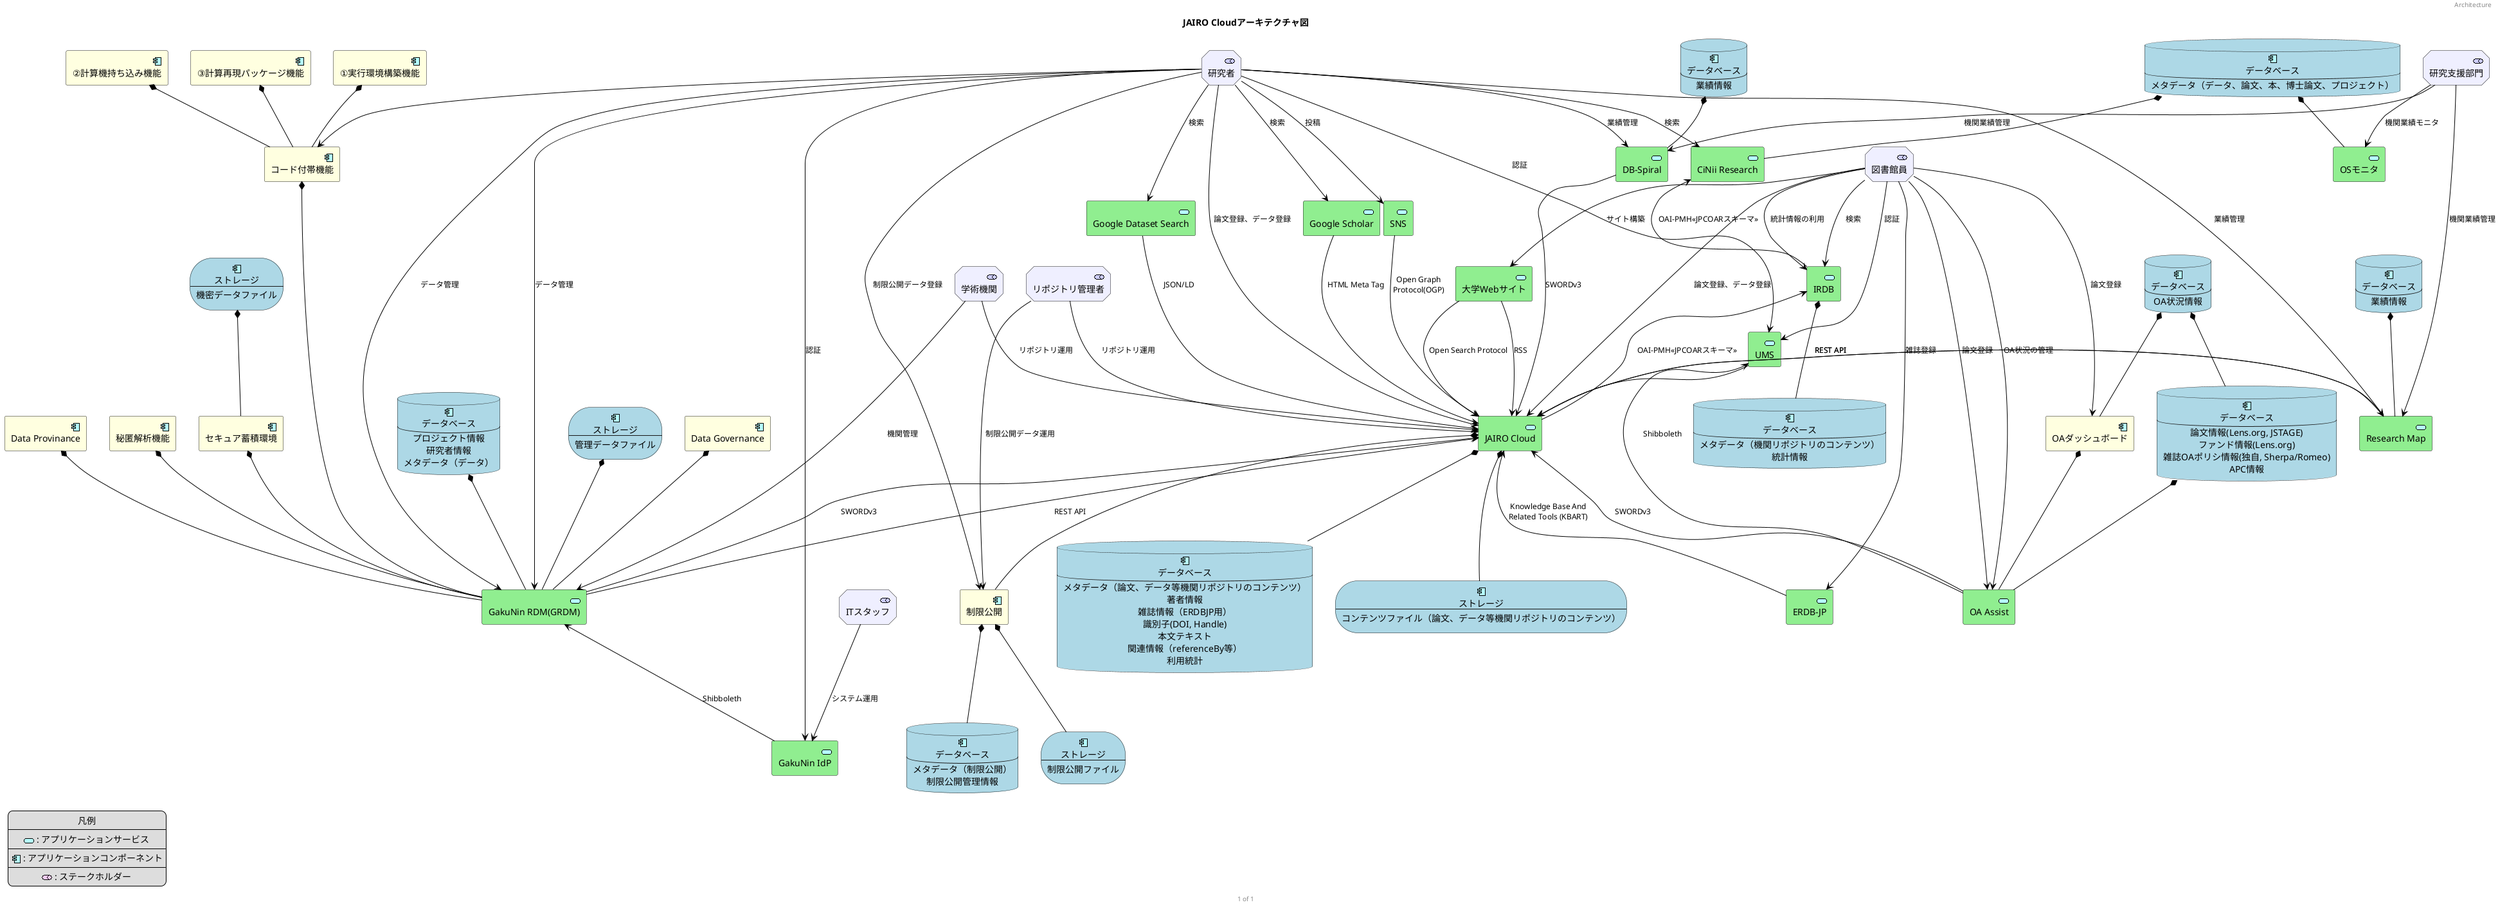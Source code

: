 @startuml

header Architecture
footer 1 of 1
title JAIRO Cloudアーキテクチャ図

!include <archimate/Archimate>

sprite $bProcess jar:archimate/business-process
sprite $aService jar:archimate/application-service
sprite $aComponent jar:archimate/application-component
sprite $aStakeholder jar:archimate/stakeholder-filled

skinparam databaseBackgroundColor LightBlue
skinparam StorageBackgroundColor LightBlue
skinparam rectangle {
    BackgroundColor<<Service>> LightGreen
    BackgroundColor<<Component>> LightYellow
}

Motivation_Stakeholder(AcademicInstitution, "学術機関")
Motivation_Stakeholder(Researcher, "研究者")
Motivation_Stakeholder(Librarian, "図書館員")
Motivation_Stakeholder(ITstaff, "ITスタッフ")
Motivation_Stakeholder(RepositoryManager, "リポジトリ管理者")
Motivation_Stakeholder(ResearchSupportDepartments, "研究支援部門")


rectangle "JAIRO Cloud" as JC <<$aService>> <<Service>>
 
database JCDB <<$aComponent>> [
データベース
----
メタデータ（論文、データ等機関リポジトリのコンテンツ）
著者情報
雑誌情報（ERDBJP用）
識別子(DOI, Handle)
本文テキスト
関連情報（referenceBy等）
利用統計
]

storage JCStorage <<$aComponent>> [
ストレージ
----
コンテンツファイル（論文、データ等機関リポジトリのコンテンツ）
]

Rel_Composition(JC, JCDB)
Rel_Composition(JC, JCStorage)

Librarian --> JC: 論文登録、データ登録
Researcher --> JC: 論文登録、データ登録
AcademicInstitution --> JC: リポジトリ運用

RepositoryManager --> JC: リポジトリ運用

rectangle "制限公開" as RestrictedAccess <<$aComponent>> <<Component>>
Rel_Composition(JC, RestrictedAccess)
database RestrictedAccessDB <<$aComponent>> [
データベース
----
メタデータ（制限公開）
制限公開管理情報
]
storage RestrictedAccessStorage <<$aComponent>> [
ストレージ
----
制限公開ファイル
]
Rel_Composition(RestrictedAccess, RestrictedAccessDB)
Rel_Composition(RestrictedAccess, RestrictedAccessStorage)
Researcher --> RestrictedAccess: 制限公開データ登録
RepositoryManager --> RestrictedAccess: 制限公開データ運用

rectangle "UMS" as UMS <<$aService>> <<Service>>
JC <-left- UMS: Shibboleth
Librarian --> UMS: 認証
Researcher --> UMS: 認証

rectangle "OA Assist" as OA_ASSIST <<$aService>> <<Service>>
database OA_ASSIST_DB <<$aComponent>> [
データベース
----
論文情報(Lens.org, JSTAGE)
ファンド情報(Lens.org)
雑誌OAポリシ情報(独自, Sherpa/Romeo)
APC情報
]
Rel_Composition(OA_ASSIST_DB, OA_ASSIST)
OA_ASSIST -up-> JC: SWORDv3
OA_ASSIST -up-> UMS: Shibboleth
Librarian --> OA_ASSIST: 論文登録

rectangle "OAダッシュボード" as OA_DASHBOARD <<$aComponent>> <<Component>>
database OA_DASHBOARD_DB <<$aComponent>> [
データベース
----
OA状況情報
]
Rel_Composition(OA_DASHBOARD_DB, OA_DASHBOARD)
Rel_Composition(OA_DASHBOARD_DB, OA_ASSIST_DB)
Librarian --> OA_DASHBOARD: 論文登録
Rel_Composition(OA_DASHBOARD, OA_ASSIST)
Librarian --> OA_ASSIST: OA状況の管理

rectangle "GakuNin RDM(GRDM)" as GRDM <<$aService>> <<Service>>
database GRDM_DB <<$aComponent>> [
データベース
----
プロジェクト情報
研究者情報
メタデータ（データ）
]
storage GRDM_Storage <<$aComponent>> [
ストレージ
----
管理データファイル
]
Rel_Composition(GRDM_DB, GRDM)
Rel_Composition(GRDM_Storage, GRDM)
GRDM -up-> JC: SWORDv3
GRDM -up-> JC: REST API
Researcher --> GRDM: データ管理
AcademicInstitution --> GRDM: 機関管理

rectangle "Data Governance" as DG <<$aComponent>> <<Component>>
Rel_Composition(DG, GRDM)

rectangle "Data Provinance" as DPROV <<$aComponent>> <<Component>>
Rel_Composition(DPROV, GRDM)

rectangle "コード付帯機能" as CS <<$aComponent>> <<Component>>
rectangle "①実行環境構築機能" as CS1 <<$aComponent>> <<Component>>
rectangle "②計算機持ち込み機能" as CS2 <<$aComponent>> <<Component>>
rectangle "③計算再現パッケージ機能" as CS3 <<$aComponent>> <<Component>>
Rel_Composition(CS, GRDM)
Rel_Composition(CS1, CS)
Rel_Composition(CS2, CS)
Rel_Composition(CS3, CS)
Researcher --> CS

rectangle "秘匿解析機能" as SC <<$aComponent>> <<Component>>
Rel_Composition(SC, GRDM)

rectangle "セキュア蓄積環境" as SS <<$aComponent>> <<Component>>
Rel_Composition(SS, GRDM)

storage SecureStorage <<$aComponent>> [
    ストレージ
    ----
    機密データファイル
]
Rel_Composition(SecureStorage, SS)


rectangle "GakuNin IdP" as GakuninIdP <<$aService>> <<Service>>
ITstaff --> GakuninIdP: システム運用

GakuninIdP -up-> GRDM: Shibboleth
Researcher --> GakuninIdP: 認証
Researcher --> GRDM: データ管理

rectangle "CiNii Research" as CIR <<$aService>> <<Service>>
database CIRDB <<$aComponent>> [
データベース
----
メタデータ（データ、論文、本、博士論文、プロジェクト）
]
Rel_Composition(CIRDB, CIR)
Researcher --> CIR: 検索

rectangle "OSモニタ" as OSMON <<$aService>> <<Service>>
Rel_Composition(CIRDB, OSMON)
ResearchSupportDepartments --> OSMON: 機関業績モニタ

rectangle "Google Scholar" as GOOGLE_SCHOLAR <<$aService>> <<Service>>
rectangle "Google Dataset Search" as GOOGLE_DATASET <<$aService>> <<Service>>
GOOGLE_SCHOLAR -down-> JC: HTML Meta Tag
GOOGLE_DATASET -down-> JC: JSON/LD
Researcher --> GOOGLE_SCHOLAR: 検索
Researcher --> GOOGLE_DATASET: 検索


rectangle "IRDB" as IRDB <<$aService>> <<Service>>
database IRDBDB <<$aComponent>> [
データベース
----
メタデータ（機関リポジトリのコンテンツ）
統計情報
]
Rel_Composition(IRDB, IRDBDB)
IRDB -up-> CIR: OAI-PMH<<JPCOARスキーマ>>
JC -up-> IRDB: OAI-PMH<<JPCOARスキーマ>>
Librarian --> IRDB: 検索
Librarian --> IRDB: 統計情報の利用

rectangle "ERDB-JP" as ERDBJP <<$aService>> <<Service>>
ERDBJP -up-> JC: Knowledge Base And Related Tools (KBART)
Librarian --> ERDBJP: 雑誌登録

rectangle "SNS" as SNS <<$aService>> <<Service>>
SNS -down-> JC: Open Graph Protocol(OGP)
Researcher --> SNS: 投稿

rectangle "大学Webサイト" as UNIV_WEB <<$aService>> <<Service>>
UNIV_WEB -down-> JC: Open Search Protocol
UNIV_WEB -down-> JC: RSS
Librarian --> UNIV_WEB: サイト構築

rectangle "DB-Spiral" as DBSPIRAL <<$aService>> <<Service>>
database DBSPIRALDB <<$aComponent>> [
データベース
----
業績情報
]
Rel_Composition(DBSPIRALDB, DBSPIRAL)
DBSPIRAL -right-> JC: SWORDv3
Researcher --> DBSPIRAL: 業績管理
ResearchSupportDepartments --> DBSPIRAL: 機関業績管理

rectangle "Research Map" as RMAP <<$aService>> <<Service>>
database RMAPDB <<$aComponent>> [
データベース
----
業績情報
]
Rel_Composition(RMAPDB, RMAP)
JC -left-> RMAP: REST API
RMAP -left-> JC: REST API
Researcher --> RMAP: 業績管理
ResearchSupportDepartments --> RMAP: 機関業績管理



legend left
凡例
----
<$aService> : アプリケーションサービス
----
<$aComponent> : アプリケーションコンポーネント
----
<$aStakeholder> : ステークホルダー
endlegend

@enduml